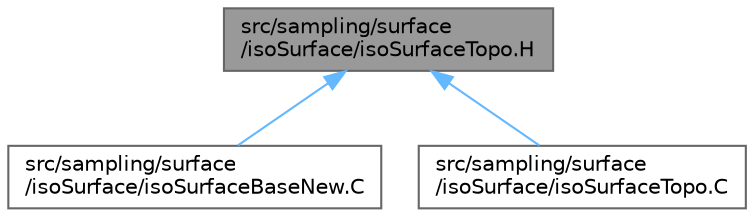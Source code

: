 digraph "src/sampling/surface/isoSurface/isoSurfaceTopo.H"
{
 // LATEX_PDF_SIZE
  bgcolor="transparent";
  edge [fontname=Helvetica,fontsize=10,labelfontname=Helvetica,labelfontsize=10];
  node [fontname=Helvetica,fontsize=10,shape=box,height=0.2,width=0.4];
  Node1 [id="Node000001",label="src/sampling/surface\l/isoSurface/isoSurfaceTopo.H",height=0.2,width=0.4,color="gray40", fillcolor="grey60", style="filled", fontcolor="black",tooltip=" "];
  Node1 -> Node2 [id="edge1_Node000001_Node000002",dir="back",color="steelblue1",style="solid",tooltip=" "];
  Node2 [id="Node000002",label="src/sampling/surface\l/isoSurface/isoSurfaceBaseNew.C",height=0.2,width=0.4,color="grey40", fillcolor="white", style="filled",URL="$isoSurfaceBaseNew_8C.html",tooltip=" "];
  Node1 -> Node3 [id="edge2_Node000001_Node000003",dir="back",color="steelblue1",style="solid",tooltip=" "];
  Node3 [id="Node000003",label="src/sampling/surface\l/isoSurface/isoSurfaceTopo.C",height=0.2,width=0.4,color="grey40", fillcolor="white", style="filled",URL="$isoSurfaceTopo_8C.html",tooltip=" "];
}
